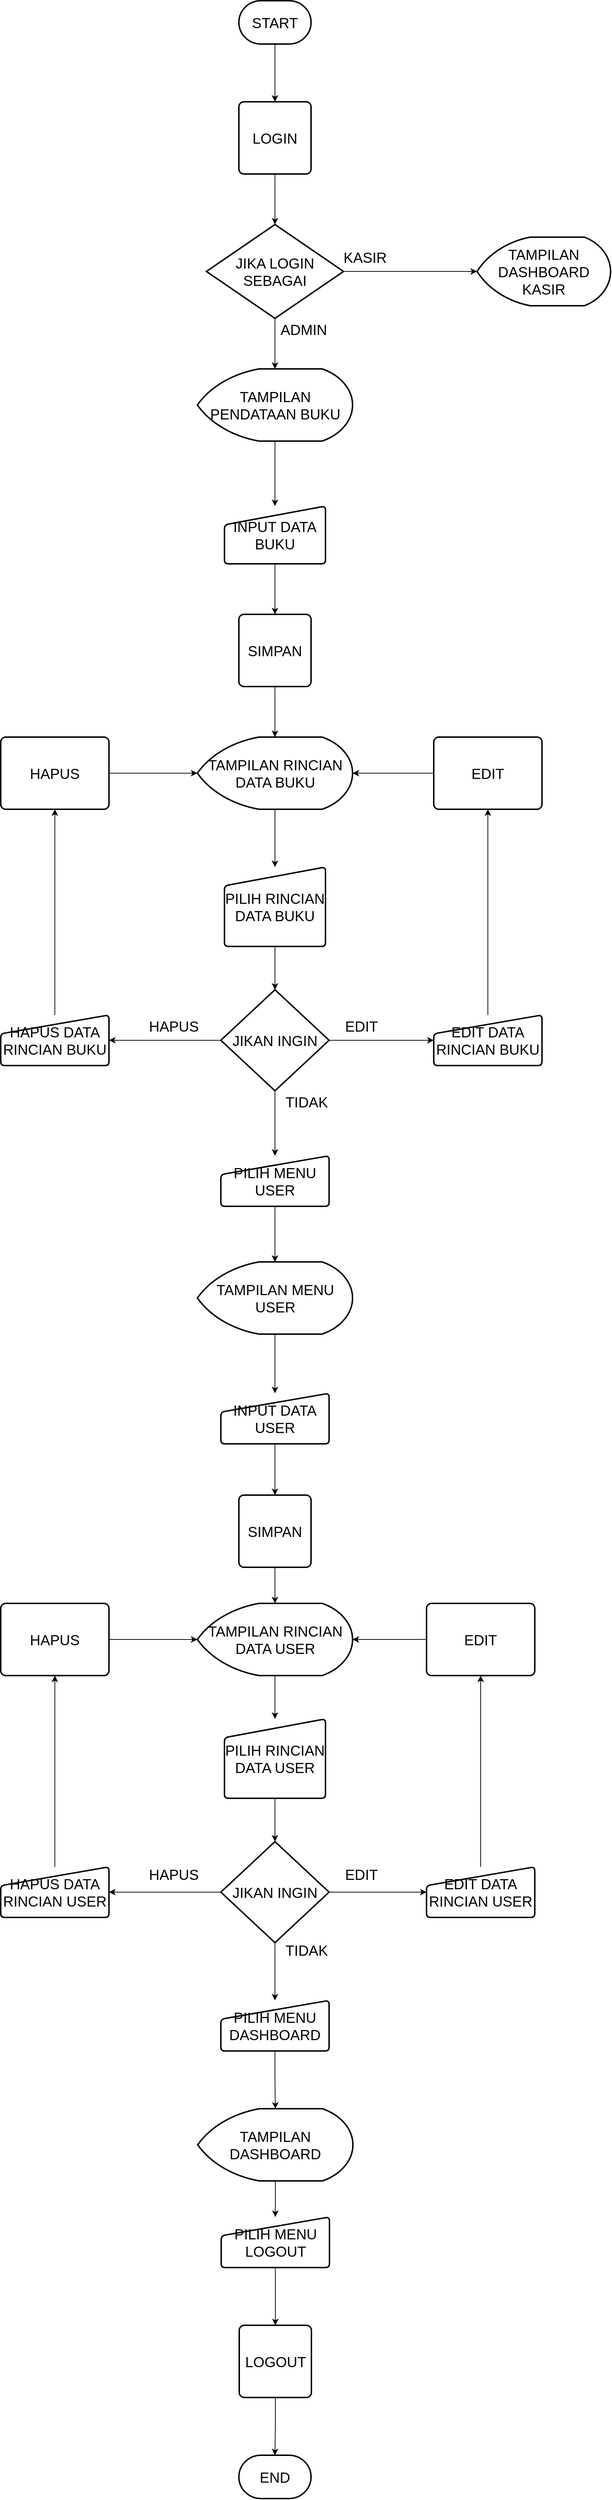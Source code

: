 <mxfile version="16.1.2" type="device" pages="2"><diagram id="Ye99O1yC3irKkRA4LDXU" name="FLOWCHART"><mxGraphModel dx="6827" dy="4187" grid="1" gridSize="10" guides="1" tooltips="1" connect="1" arrows="1" fold="1" page="1" pageScale="1" pageWidth="3300" pageHeight="4681" math="0" shadow="0"><root><mxCell id="0"/><mxCell id="1" parent="0"/><mxCell id="fUTHaQP0FCbPZZfI0ECw-3" style="edgeStyle=orthogonalEdgeStyle;rounded=0;orthogonalLoop=1;jettySize=auto;html=1;exitX=0.5;exitY=1;exitDx=0;exitDy=0;exitPerimeter=0;entryX=0.5;entryY=0;entryDx=0;entryDy=0;fontSize=20;" edge="1" parent="1" source="fUTHaQP0FCbPZZfI0ECw-1" target="fUTHaQP0FCbPZZfI0ECw-2"><mxGeometry relative="1" as="geometry"/></mxCell><mxCell id="fUTHaQP0FCbPZZfI0ECw-1" value="START" style="strokeWidth=2;html=1;shape=mxgraph.flowchart.terminator;whiteSpace=wrap;fontSize=20;" vertex="1" parent="1"><mxGeometry x="1558" y="430" width="100" height="60" as="geometry"/></mxCell><mxCell id="fUTHaQP0FCbPZZfI0ECw-5" style="edgeStyle=orthogonalEdgeStyle;rounded=0;orthogonalLoop=1;jettySize=auto;html=1;exitX=0.5;exitY=1;exitDx=0;exitDy=0;entryX=0.5;entryY=0;entryDx=0;entryDy=0;entryPerimeter=0;fontSize=20;" edge="1" parent="1" source="fUTHaQP0FCbPZZfI0ECw-2" target="fUTHaQP0FCbPZZfI0ECw-4"><mxGeometry relative="1" as="geometry"/></mxCell><mxCell id="fUTHaQP0FCbPZZfI0ECw-2" value="LOGIN" style="rounded=1;whiteSpace=wrap;html=1;absoluteArcSize=1;arcSize=14;strokeWidth=2;fontSize=20;" vertex="1" parent="1"><mxGeometry x="1558" y="570" width="100" height="100" as="geometry"/></mxCell><mxCell id="fUTHaQP0FCbPZZfI0ECw-7" style="edgeStyle=orthogonalEdgeStyle;rounded=0;orthogonalLoop=1;jettySize=auto;html=1;exitX=1;exitY=0.5;exitDx=0;exitDy=0;exitPerimeter=0;entryX=0;entryY=0.5;entryDx=0;entryDy=0;entryPerimeter=0;fontSize=20;" edge="1" parent="1" source="fUTHaQP0FCbPZZfI0ECw-4" target="fUTHaQP0FCbPZZfI0ECw-6"><mxGeometry relative="1" as="geometry"/></mxCell><mxCell id="fUTHaQP0FCbPZZfI0ECw-9" style="edgeStyle=orthogonalEdgeStyle;rounded=0;orthogonalLoop=1;jettySize=auto;html=1;exitX=0.5;exitY=1;exitDx=0;exitDy=0;exitPerimeter=0;entryX=0.5;entryY=0;entryDx=0;entryDy=0;entryPerimeter=0;fontSize=20;" edge="1" parent="1" source="fUTHaQP0FCbPZZfI0ECw-4" target="fUTHaQP0FCbPZZfI0ECw-8"><mxGeometry relative="1" as="geometry"/></mxCell><mxCell id="fUTHaQP0FCbPZZfI0ECw-4" value="JIKA LOGIN SEBAGAI" style="strokeWidth=2;html=1;shape=mxgraph.flowchart.decision;whiteSpace=wrap;fontSize=20;" vertex="1" parent="1"><mxGeometry x="1513" y="740" width="190" height="130" as="geometry"/></mxCell><mxCell id="fUTHaQP0FCbPZZfI0ECw-6" value="TAMPILAN DASHBOARD KASIR" style="strokeWidth=2;html=1;shape=mxgraph.flowchart.display;whiteSpace=wrap;fontSize=20;" vertex="1" parent="1"><mxGeometry x="1888" y="757.5" width="185" height="95" as="geometry"/></mxCell><mxCell id="fUTHaQP0FCbPZZfI0ECw-14" style="edgeStyle=orthogonalEdgeStyle;rounded=0;orthogonalLoop=1;jettySize=auto;html=1;exitX=0.5;exitY=1;exitDx=0;exitDy=0;exitPerimeter=0;entryX=0.5;entryY=0;entryDx=0;entryDy=0;fontSize=20;" edge="1" parent="1" source="fUTHaQP0FCbPZZfI0ECw-8" target="fUTHaQP0FCbPZZfI0ECw-13"><mxGeometry relative="1" as="geometry"/></mxCell><mxCell id="fUTHaQP0FCbPZZfI0ECw-8" value="TAMPILAN PENDATAAN BUKU" style="strokeWidth=2;html=1;shape=mxgraph.flowchart.display;whiteSpace=wrap;fontSize=20;" vertex="1" parent="1"><mxGeometry x="1500.5" y="940" width="215" height="100" as="geometry"/></mxCell><mxCell id="fUTHaQP0FCbPZZfI0ECw-10" value="KASIR" style="text;html=1;strokeColor=none;fillColor=none;align=center;verticalAlign=middle;whiteSpace=wrap;rounded=0;fontSize=20;" vertex="1" parent="1"><mxGeometry x="1703" y="770" width="60" height="30" as="geometry"/></mxCell><mxCell id="fUTHaQP0FCbPZZfI0ECw-11" value="ADMIN" style="text;html=1;strokeColor=none;fillColor=none;align=center;verticalAlign=middle;whiteSpace=wrap;rounded=0;fontSize=20;" vertex="1" parent="1"><mxGeometry x="1618" y="870" width="60" height="30" as="geometry"/></mxCell><mxCell id="fUTHaQP0FCbPZZfI0ECw-17" style="edgeStyle=orthogonalEdgeStyle;rounded=0;orthogonalLoop=1;jettySize=auto;html=1;exitX=0.5;exitY=1;exitDx=0;exitDy=0;entryX=0.5;entryY=0;entryDx=0;entryDy=0;entryPerimeter=0;fontSize=20;" edge="1" parent="1" source="fUTHaQP0FCbPZZfI0ECw-12" target="fUTHaQP0FCbPZZfI0ECw-16"><mxGeometry relative="1" as="geometry"/></mxCell><mxCell id="fUTHaQP0FCbPZZfI0ECw-12" value="SIMPAN" style="rounded=1;whiteSpace=wrap;html=1;absoluteArcSize=1;arcSize=14;strokeWidth=2;fontSize=20;" vertex="1" parent="1"><mxGeometry x="1558" y="1280" width="100" height="100" as="geometry"/></mxCell><mxCell id="fUTHaQP0FCbPZZfI0ECw-15" style="edgeStyle=orthogonalEdgeStyle;rounded=0;orthogonalLoop=1;jettySize=auto;html=1;exitX=0.5;exitY=1;exitDx=0;exitDy=0;entryX=0.5;entryY=0;entryDx=0;entryDy=0;fontSize=20;" edge="1" parent="1" source="fUTHaQP0FCbPZZfI0ECw-13" target="fUTHaQP0FCbPZZfI0ECw-12"><mxGeometry relative="1" as="geometry"/></mxCell><mxCell id="fUTHaQP0FCbPZZfI0ECw-13" value="INPUT DATA BUKU" style="html=1;strokeWidth=2;shape=manualInput;whiteSpace=wrap;rounded=1;size=26;arcSize=11;fontSize=20;" vertex="1" parent="1"><mxGeometry x="1538" y="1130" width="140" height="80" as="geometry"/></mxCell><mxCell id="fUTHaQP0FCbPZZfI0ECw-19" style="edgeStyle=orthogonalEdgeStyle;rounded=0;orthogonalLoop=1;jettySize=auto;html=1;exitX=0.5;exitY=1;exitDx=0;exitDy=0;exitPerimeter=0;entryX=0.5;entryY=0;entryDx=0;entryDy=0;fontSize=20;" edge="1" parent="1" source="fUTHaQP0FCbPZZfI0ECw-16" target="fUTHaQP0FCbPZZfI0ECw-18"><mxGeometry relative="1" as="geometry"/></mxCell><mxCell id="fUTHaQP0FCbPZZfI0ECw-16" value="TAMPILAN RINCIAN DATA BUKU" style="strokeWidth=2;html=1;shape=mxgraph.flowchart.display;whiteSpace=wrap;fontSize=20;" vertex="1" parent="1"><mxGeometry x="1500.5" y="1450" width="215" height="100" as="geometry"/></mxCell><mxCell id="fUTHaQP0FCbPZZfI0ECw-21" style="edgeStyle=orthogonalEdgeStyle;rounded=0;orthogonalLoop=1;jettySize=auto;html=1;exitX=0.5;exitY=1;exitDx=0;exitDy=0;entryX=0.5;entryY=0;entryDx=0;entryDy=0;entryPerimeter=0;fontSize=20;" edge="1" parent="1" source="fUTHaQP0FCbPZZfI0ECw-18" target="fUTHaQP0FCbPZZfI0ECw-20"><mxGeometry relative="1" as="geometry"/></mxCell><mxCell id="fUTHaQP0FCbPZZfI0ECw-18" value="PILIH RINCIAN DATA BUKU" style="html=1;strokeWidth=2;shape=manualInput;whiteSpace=wrap;rounded=1;size=26;arcSize=11;fontSize=20;" vertex="1" parent="1"><mxGeometry x="1538" y="1630" width="140" height="110" as="geometry"/></mxCell><mxCell id="fUTHaQP0FCbPZZfI0ECw-24" style="edgeStyle=orthogonalEdgeStyle;rounded=0;orthogonalLoop=1;jettySize=auto;html=1;exitX=1;exitY=0.5;exitDx=0;exitDy=0;exitPerimeter=0;entryX=0;entryY=0.5;entryDx=0;entryDy=0;fontSize=20;" edge="1" parent="1" source="fUTHaQP0FCbPZZfI0ECw-20" target="fUTHaQP0FCbPZZfI0ECw-22"><mxGeometry relative="1" as="geometry"/></mxCell><mxCell id="fUTHaQP0FCbPZZfI0ECw-28" style="edgeStyle=orthogonalEdgeStyle;rounded=0;orthogonalLoop=1;jettySize=auto;html=1;exitX=0;exitY=0.5;exitDx=0;exitDy=0;exitPerimeter=0;entryX=1;entryY=0.5;entryDx=0;entryDy=0;fontSize=20;" edge="1" parent="1" source="fUTHaQP0FCbPZZfI0ECw-20" target="fUTHaQP0FCbPZZfI0ECw-27"><mxGeometry relative="1" as="geometry"/></mxCell><mxCell id="fUTHaQP0FCbPZZfI0ECw-31" style="edgeStyle=orthogonalEdgeStyle;rounded=0;orthogonalLoop=1;jettySize=auto;html=1;exitX=0.5;exitY=1;exitDx=0;exitDy=0;exitPerimeter=0;entryX=0.5;entryY=0;entryDx=0;entryDy=0;fontSize=20;" edge="1" parent="1" source="fUTHaQP0FCbPZZfI0ECw-20" target="fUTHaQP0FCbPZZfI0ECw-29"><mxGeometry relative="1" as="geometry"/></mxCell><mxCell id="fUTHaQP0FCbPZZfI0ECw-20" value="JIKAN INGIN" style="strokeWidth=2;html=1;shape=mxgraph.flowchart.decision;whiteSpace=wrap;fontSize=20;" vertex="1" parent="1"><mxGeometry x="1533" y="1800" width="150" height="140" as="geometry"/></mxCell><mxCell id="fUTHaQP0FCbPZZfI0ECw-46" style="edgeStyle=orthogonalEdgeStyle;rounded=0;orthogonalLoop=1;jettySize=auto;html=1;exitX=0.5;exitY=0;exitDx=0;exitDy=0;entryX=0.5;entryY=1;entryDx=0;entryDy=0;fontSize=20;" edge="1" parent="1" source="fUTHaQP0FCbPZZfI0ECw-22" target="fUTHaQP0FCbPZZfI0ECw-45"><mxGeometry relative="1" as="geometry"/></mxCell><mxCell id="fUTHaQP0FCbPZZfI0ECw-22" value="EDIT DATA RINCIAN BUKU" style="html=1;strokeWidth=2;shape=manualInput;whiteSpace=wrap;rounded=1;size=26;arcSize=11;fontSize=20;" vertex="1" parent="1"><mxGeometry x="1828" y="1835" width="150" height="70" as="geometry"/></mxCell><mxCell id="fUTHaQP0FCbPZZfI0ECw-26" value="EDIT" style="text;html=1;strokeColor=none;fillColor=none;align=center;verticalAlign=middle;whiteSpace=wrap;rounded=0;fontSize=20;" vertex="1" parent="1"><mxGeometry x="1698" y="1835" width="60" height="30" as="geometry"/></mxCell><mxCell id="fUTHaQP0FCbPZZfI0ECw-49" style="edgeStyle=orthogonalEdgeStyle;rounded=0;orthogonalLoop=1;jettySize=auto;html=1;exitX=0.5;exitY=0;exitDx=0;exitDy=0;entryX=0.5;entryY=1;entryDx=0;entryDy=0;fontSize=20;" edge="1" parent="1" source="fUTHaQP0FCbPZZfI0ECw-27" target="fUTHaQP0FCbPZZfI0ECw-42"><mxGeometry relative="1" as="geometry"/></mxCell><mxCell id="fUTHaQP0FCbPZZfI0ECw-27" value="HAPUS DATA RINCIAN BUKU" style="html=1;strokeWidth=2;shape=manualInput;whiteSpace=wrap;rounded=1;size=26;arcSize=11;fontSize=20;" vertex="1" parent="1"><mxGeometry x="1228" y="1835" width="150" height="70" as="geometry"/></mxCell><mxCell id="fUTHaQP0FCbPZZfI0ECw-35" style="edgeStyle=orthogonalEdgeStyle;rounded=0;orthogonalLoop=1;jettySize=auto;html=1;exitX=0.5;exitY=1;exitDx=0;exitDy=0;entryX=0.5;entryY=0;entryDx=0;entryDy=0;entryPerimeter=0;fontSize=20;" edge="1" parent="1" source="fUTHaQP0FCbPZZfI0ECw-29" target="fUTHaQP0FCbPZZfI0ECw-34"><mxGeometry relative="1" as="geometry"/></mxCell><mxCell id="fUTHaQP0FCbPZZfI0ECw-29" value="PILIH MENU USER" style="html=1;strokeWidth=2;shape=manualInput;whiteSpace=wrap;rounded=1;size=26;arcSize=11;fontSize=20;" vertex="1" parent="1"><mxGeometry x="1533" y="2030" width="150" height="70" as="geometry"/></mxCell><mxCell id="fUTHaQP0FCbPZZfI0ECw-30" value="HAPUS" style="text;html=1;strokeColor=none;fillColor=none;align=center;verticalAlign=middle;whiteSpace=wrap;rounded=0;fontSize=20;" vertex="1" parent="1"><mxGeometry x="1438" y="1835" width="60" height="30" as="geometry"/></mxCell><mxCell id="fUTHaQP0FCbPZZfI0ECw-32" value="TIDAK" style="text;html=1;strokeColor=none;fillColor=none;align=center;verticalAlign=middle;whiteSpace=wrap;rounded=0;fontSize=20;" vertex="1" parent="1"><mxGeometry x="1622" y="1940" width="60" height="30" as="geometry"/></mxCell><mxCell id="fUTHaQP0FCbPZZfI0ECw-55" style="edgeStyle=orthogonalEdgeStyle;rounded=0;orthogonalLoop=1;jettySize=auto;html=1;exitX=0.5;exitY=1;exitDx=0;exitDy=0;entryX=0.5;entryY=0;entryDx=0;entryDy=0;entryPerimeter=0;fontSize=20;" edge="1" parent="1" source="fUTHaQP0FCbPZZfI0ECw-33" target="fUTHaQP0FCbPZZfI0ECw-54"><mxGeometry relative="1" as="geometry"/></mxCell><mxCell id="fUTHaQP0FCbPZZfI0ECw-33" value="SIMPAN" style="rounded=1;whiteSpace=wrap;html=1;absoluteArcSize=1;arcSize=14;strokeWidth=2;fontSize=20;" vertex="1" parent="1"><mxGeometry x="1558" y="2500" width="100" height="100" as="geometry"/></mxCell><mxCell id="fUTHaQP0FCbPZZfI0ECw-37" style="edgeStyle=orthogonalEdgeStyle;rounded=0;orthogonalLoop=1;jettySize=auto;html=1;exitX=0.5;exitY=1;exitDx=0;exitDy=0;exitPerimeter=0;entryX=0.5;entryY=0;entryDx=0;entryDy=0;fontSize=20;" edge="1" parent="1" source="fUTHaQP0FCbPZZfI0ECw-34" target="fUTHaQP0FCbPZZfI0ECw-36"><mxGeometry relative="1" as="geometry"/></mxCell><mxCell id="fUTHaQP0FCbPZZfI0ECw-34" value="TAMPILAN MENU USER" style="strokeWidth=2;html=1;shape=mxgraph.flowchart.display;whiteSpace=wrap;fontSize=20;" vertex="1" parent="1"><mxGeometry x="1500.5" y="2177" width="215" height="100" as="geometry"/></mxCell><mxCell id="fUTHaQP0FCbPZZfI0ECw-38" style="edgeStyle=orthogonalEdgeStyle;rounded=0;orthogonalLoop=1;jettySize=auto;html=1;exitX=0.5;exitY=1;exitDx=0;exitDy=0;entryX=0.5;entryY=0;entryDx=0;entryDy=0;fontSize=20;" edge="1" parent="1" source="fUTHaQP0FCbPZZfI0ECw-36" target="fUTHaQP0FCbPZZfI0ECw-33"><mxGeometry relative="1" as="geometry"/></mxCell><mxCell id="fUTHaQP0FCbPZZfI0ECw-36" value="INPUT DATA USER" style="html=1;strokeWidth=2;shape=manualInput;whiteSpace=wrap;rounded=1;size=26;arcSize=11;fontSize=20;" vertex="1" parent="1"><mxGeometry x="1533" y="2359" width="150" height="70" as="geometry"/></mxCell><mxCell id="fUTHaQP0FCbPZZfI0ECw-52" style="edgeStyle=orthogonalEdgeStyle;rounded=0;orthogonalLoop=1;jettySize=auto;html=1;exitX=0.5;exitY=1;exitDx=0;exitDy=0;entryX=0.5;entryY=0;entryDx=0;entryDy=0;entryPerimeter=0;fontSize=20;" edge="1" parent="1" source="fUTHaQP0FCbPZZfI0ECw-39" target="fUTHaQP0FCbPZZfI0ECw-41"><mxGeometry relative="1" as="geometry"/></mxCell><mxCell id="fUTHaQP0FCbPZZfI0ECw-39" value="PILIH RINCIAN DATA USER" style="html=1;strokeWidth=2;shape=manualInput;whiteSpace=wrap;rounded=1;size=26;arcSize=11;fontSize=20;" vertex="1" parent="1"><mxGeometry x="1538" y="2810" width="140" height="110" as="geometry"/></mxCell><mxCell id="fUTHaQP0FCbPZZfI0ECw-57" style="edgeStyle=orthogonalEdgeStyle;rounded=0;orthogonalLoop=1;jettySize=auto;html=1;exitX=1;exitY=0.5;exitDx=0;exitDy=0;exitPerimeter=0;entryX=0;entryY=0.5;entryDx=0;entryDy=0;fontSize=20;" edge="1" parent="1" source="fUTHaQP0FCbPZZfI0ECw-41" target="fUTHaQP0FCbPZZfI0ECw-51"><mxGeometry relative="1" as="geometry"/></mxCell><mxCell id="fUTHaQP0FCbPZZfI0ECw-59" style="edgeStyle=orthogonalEdgeStyle;rounded=0;orthogonalLoop=1;jettySize=auto;html=1;exitX=0;exitY=0.5;exitDx=0;exitDy=0;exitPerimeter=0;entryX=1;entryY=0.5;entryDx=0;entryDy=0;fontSize=20;" edge="1" parent="1" source="fUTHaQP0FCbPZZfI0ECw-41" target="fUTHaQP0FCbPZZfI0ECw-58"><mxGeometry relative="1" as="geometry"/></mxCell><mxCell id="fUTHaQP0FCbPZZfI0ECw-70" style="edgeStyle=orthogonalEdgeStyle;rounded=0;orthogonalLoop=1;jettySize=auto;html=1;exitX=0.5;exitY=1;exitDx=0;exitDy=0;exitPerimeter=0;entryX=0.5;entryY=0;entryDx=0;entryDy=0;fontSize=20;" edge="1" parent="1" source="fUTHaQP0FCbPZZfI0ECw-41" target="fUTHaQP0FCbPZZfI0ECw-69"><mxGeometry relative="1" as="geometry"/></mxCell><mxCell id="fUTHaQP0FCbPZZfI0ECw-41" value="JIKAN INGIN" style="strokeWidth=2;html=1;shape=mxgraph.flowchart.decision;whiteSpace=wrap;fontSize=20;" vertex="1" parent="1"><mxGeometry x="1533" y="2980" width="150" height="140" as="geometry"/></mxCell><mxCell id="fUTHaQP0FCbPZZfI0ECw-50" style="edgeStyle=orthogonalEdgeStyle;rounded=0;orthogonalLoop=1;jettySize=auto;html=1;exitX=1;exitY=0.5;exitDx=0;exitDy=0;entryX=0;entryY=0.5;entryDx=0;entryDy=0;entryPerimeter=0;fontSize=20;" edge="1" parent="1" source="fUTHaQP0FCbPZZfI0ECw-42" target="fUTHaQP0FCbPZZfI0ECw-16"><mxGeometry relative="1" as="geometry"/></mxCell><mxCell id="fUTHaQP0FCbPZZfI0ECw-42" value="HAPUS" style="rounded=1;whiteSpace=wrap;html=1;absoluteArcSize=1;arcSize=14;strokeWidth=2;fontSize=20;" vertex="1" parent="1"><mxGeometry x="1228" y="1450" width="150" height="100" as="geometry"/></mxCell><mxCell id="fUTHaQP0FCbPZZfI0ECw-48" style="edgeStyle=orthogonalEdgeStyle;rounded=0;orthogonalLoop=1;jettySize=auto;html=1;exitX=0;exitY=0.5;exitDx=0;exitDy=0;entryX=1;entryY=0.5;entryDx=0;entryDy=0;entryPerimeter=0;fontSize=20;" edge="1" parent="1" source="fUTHaQP0FCbPZZfI0ECw-45" target="fUTHaQP0FCbPZZfI0ECw-16"><mxGeometry relative="1" as="geometry"/></mxCell><mxCell id="fUTHaQP0FCbPZZfI0ECw-45" value="EDIT" style="rounded=1;whiteSpace=wrap;html=1;absoluteArcSize=1;arcSize=14;strokeWidth=2;fontSize=20;" vertex="1" parent="1"><mxGeometry x="1828" y="1450" width="150" height="100" as="geometry"/></mxCell><mxCell id="fUTHaQP0FCbPZZfI0ECw-62" style="edgeStyle=orthogonalEdgeStyle;rounded=0;orthogonalLoop=1;jettySize=auto;html=1;exitX=0.5;exitY=0;exitDx=0;exitDy=0;entryX=0.5;entryY=1;entryDx=0;entryDy=0;fontSize=20;" edge="1" parent="1" source="fUTHaQP0FCbPZZfI0ECw-51" target="fUTHaQP0FCbPZZfI0ECw-60"><mxGeometry relative="1" as="geometry"/></mxCell><mxCell id="fUTHaQP0FCbPZZfI0ECw-51" value="EDIT DATA RINCIAN USER" style="html=1;strokeWidth=2;shape=manualInput;whiteSpace=wrap;rounded=1;size=26;arcSize=11;fontSize=20;" vertex="1" parent="1"><mxGeometry x="1818" y="3015" width="150" height="70" as="geometry"/></mxCell><mxCell id="fUTHaQP0FCbPZZfI0ECw-56" style="edgeStyle=orthogonalEdgeStyle;rounded=0;orthogonalLoop=1;jettySize=auto;html=1;exitX=0.5;exitY=1;exitDx=0;exitDy=0;exitPerimeter=0;entryX=0.5;entryY=0;entryDx=0;entryDy=0;fontSize=20;" edge="1" parent="1" source="fUTHaQP0FCbPZZfI0ECw-54" target="fUTHaQP0FCbPZZfI0ECw-39"><mxGeometry relative="1" as="geometry"/></mxCell><mxCell id="fUTHaQP0FCbPZZfI0ECw-54" value="TAMPILAN RINCIAN DATA USER" style="strokeWidth=2;html=1;shape=mxgraph.flowchart.display;whiteSpace=wrap;fontSize=20;" vertex="1" parent="1"><mxGeometry x="1500.5" y="2650" width="215" height="100" as="geometry"/></mxCell><mxCell id="fUTHaQP0FCbPZZfI0ECw-65" style="edgeStyle=orthogonalEdgeStyle;rounded=0;orthogonalLoop=1;jettySize=auto;html=1;exitX=0.5;exitY=0;exitDx=0;exitDy=0;entryX=0.5;entryY=1;entryDx=0;entryDy=0;fontSize=20;" edge="1" parent="1" source="fUTHaQP0FCbPZZfI0ECw-58" target="fUTHaQP0FCbPZZfI0ECw-63"><mxGeometry relative="1" as="geometry"/></mxCell><mxCell id="fUTHaQP0FCbPZZfI0ECw-58" value="HAPUS DATA RINCIAN USER" style="html=1;strokeWidth=2;shape=manualInput;whiteSpace=wrap;rounded=1;size=26;arcSize=11;fontSize=20;" vertex="1" parent="1"><mxGeometry x="1228" y="3015" width="150" height="70" as="geometry"/></mxCell><mxCell id="fUTHaQP0FCbPZZfI0ECw-61" style="edgeStyle=orthogonalEdgeStyle;rounded=0;orthogonalLoop=1;jettySize=auto;html=1;exitX=0;exitY=0.5;exitDx=0;exitDy=0;entryX=1;entryY=0.5;entryDx=0;entryDy=0;entryPerimeter=0;fontSize=20;" edge="1" parent="1" source="fUTHaQP0FCbPZZfI0ECw-60" target="fUTHaQP0FCbPZZfI0ECw-54"><mxGeometry relative="1" as="geometry"/></mxCell><mxCell id="fUTHaQP0FCbPZZfI0ECw-60" value="EDIT" style="rounded=1;whiteSpace=wrap;html=1;absoluteArcSize=1;arcSize=14;strokeWidth=2;fontSize=20;" vertex="1" parent="1"><mxGeometry x="1818" y="2650" width="150" height="100" as="geometry"/></mxCell><mxCell id="fUTHaQP0FCbPZZfI0ECw-64" style="edgeStyle=orthogonalEdgeStyle;rounded=0;orthogonalLoop=1;jettySize=auto;html=1;exitX=1;exitY=0.5;exitDx=0;exitDy=0;entryX=0;entryY=0.5;entryDx=0;entryDy=0;entryPerimeter=0;fontSize=20;" edge="1" parent="1" source="fUTHaQP0FCbPZZfI0ECw-63" target="fUTHaQP0FCbPZZfI0ECw-54"><mxGeometry relative="1" as="geometry"/></mxCell><mxCell id="fUTHaQP0FCbPZZfI0ECw-63" value="HAPUS" style="rounded=1;whiteSpace=wrap;html=1;absoluteArcSize=1;arcSize=14;strokeWidth=2;fontSize=20;" vertex="1" parent="1"><mxGeometry x="1228" y="2650" width="150" height="100" as="geometry"/></mxCell><mxCell id="fUTHaQP0FCbPZZfI0ECw-66" value="EDIT" style="text;html=1;strokeColor=none;fillColor=none;align=center;verticalAlign=middle;whiteSpace=wrap;rounded=0;fontSize=20;" vertex="1" parent="1"><mxGeometry x="1698" y="3010" width="60" height="30" as="geometry"/></mxCell><mxCell id="fUTHaQP0FCbPZZfI0ECw-67" value="HAPUS" style="text;html=1;strokeColor=none;fillColor=none;align=center;verticalAlign=middle;whiteSpace=wrap;rounded=0;fontSize=20;" vertex="1" parent="1"><mxGeometry x="1438" y="3010" width="60" height="30" as="geometry"/></mxCell><mxCell id="fUTHaQP0FCbPZZfI0ECw-68" value="TIDAK" style="text;html=1;strokeColor=none;fillColor=none;align=center;verticalAlign=middle;whiteSpace=wrap;rounded=0;fontSize=20;" vertex="1" parent="1"><mxGeometry x="1622" y="3115" width="60" height="30" as="geometry"/></mxCell><mxCell id="fUTHaQP0FCbPZZfI0ECw-72" style="edgeStyle=orthogonalEdgeStyle;rounded=0;orthogonalLoop=1;jettySize=auto;html=1;exitX=0.5;exitY=1;exitDx=0;exitDy=0;entryX=0.5;entryY=0;entryDx=0;entryDy=0;entryPerimeter=0;fontSize=20;" edge="1" parent="1" source="fUTHaQP0FCbPZZfI0ECw-69" target="fUTHaQP0FCbPZZfI0ECw-71"><mxGeometry relative="1" as="geometry"/></mxCell><mxCell id="fUTHaQP0FCbPZZfI0ECw-69" value="PILIH MENU DASHBOARD" style="html=1;strokeWidth=2;shape=manualInput;whiteSpace=wrap;rounded=1;size=26;arcSize=11;fontSize=20;" vertex="1" parent="1"><mxGeometry x="1533" y="3200" width="150" height="70" as="geometry"/></mxCell><mxCell id="fUTHaQP0FCbPZZfI0ECw-74" style="edgeStyle=orthogonalEdgeStyle;rounded=0;orthogonalLoop=1;jettySize=auto;html=1;exitX=0.5;exitY=1;exitDx=0;exitDy=0;exitPerimeter=0;entryX=0.5;entryY=0;entryDx=0;entryDy=0;fontSize=20;" edge="1" parent="1" source="fUTHaQP0FCbPZZfI0ECw-71" target="fUTHaQP0FCbPZZfI0ECw-73"><mxGeometry relative="1" as="geometry"/></mxCell><mxCell id="fUTHaQP0FCbPZZfI0ECw-71" value="TAMPILAN DASHBOARD" style="strokeWidth=2;html=1;shape=mxgraph.flowchart.display;whiteSpace=wrap;fontSize=20;" vertex="1" parent="1"><mxGeometry x="1501" y="3350" width="215" height="100" as="geometry"/></mxCell><mxCell id="fUTHaQP0FCbPZZfI0ECw-76" style="edgeStyle=orthogonalEdgeStyle;rounded=0;orthogonalLoop=1;jettySize=auto;html=1;exitX=0.5;exitY=1;exitDx=0;exitDy=0;entryX=0.5;entryY=0;entryDx=0;entryDy=0;fontSize=20;" edge="1" parent="1" source="fUTHaQP0FCbPZZfI0ECw-73" target="fUTHaQP0FCbPZZfI0ECw-75"><mxGeometry relative="1" as="geometry"/></mxCell><mxCell id="fUTHaQP0FCbPZZfI0ECw-73" value="PILIH MENU LOGOUT" style="html=1;strokeWidth=2;shape=manualInput;whiteSpace=wrap;rounded=1;size=26;arcSize=11;fontSize=20;" vertex="1" parent="1"><mxGeometry x="1533.5" y="3500" width="150" height="70" as="geometry"/></mxCell><mxCell id="fUTHaQP0FCbPZZfI0ECw-78" style="edgeStyle=orthogonalEdgeStyle;rounded=0;orthogonalLoop=1;jettySize=auto;html=1;exitX=0.5;exitY=1;exitDx=0;exitDy=0;entryX=0.5;entryY=0;entryDx=0;entryDy=0;entryPerimeter=0;fontSize=20;" edge="1" parent="1" source="fUTHaQP0FCbPZZfI0ECw-75" target="fUTHaQP0FCbPZZfI0ECw-77"><mxGeometry relative="1" as="geometry"/></mxCell><mxCell id="fUTHaQP0FCbPZZfI0ECw-75" value="LOGOUT" style="rounded=1;whiteSpace=wrap;html=1;absoluteArcSize=1;arcSize=14;strokeWidth=2;fontSize=20;" vertex="1" parent="1"><mxGeometry x="1558.5" y="3650" width="100" height="100" as="geometry"/></mxCell><mxCell id="fUTHaQP0FCbPZZfI0ECw-77" value="END" style="strokeWidth=2;html=1;shape=mxgraph.flowchart.terminator;whiteSpace=wrap;fontSize=20;" vertex="1" parent="1"><mxGeometry x="1558" y="3830" width="100" height="60" as="geometry"/></mxCell></root></mxGraphModel></diagram><diagram id="x6OKiS2tvEFINmlZFfQY" name="USE CASE"><mxGraphModel dx="1862" dy="1142" grid="1" gridSize="10" guides="1" tooltips="1" connect="1" arrows="1" fold="1" page="1" pageScale="1" pageWidth="1169" pageHeight="1654" math="0" shadow="0"><root><mxCell id="rIRJG6ivI4_BcnGG5hGC-0"/><mxCell id="rIRJG6ivI4_BcnGG5hGC-1" parent="rIRJG6ivI4_BcnGG5hGC-0"/><mxCell id="rIRJG6ivI4_BcnGG5hGC-2" value="ADMIN" style="shape=umlActor;verticalLabelPosition=bottom;verticalAlign=top;html=1;fontSize=20;" vertex="1" parent="rIRJG6ivI4_BcnGG5hGC-1"><mxGeometry x="80" y="470" width="30" height="60" as="geometry"/></mxCell><mxCell id="rIRJG6ivI4_BcnGG5hGC-3" value="LOGIN" style="ellipse;whiteSpace=wrap;html=1;fontSize=20;" vertex="1" parent="rIRJG6ivI4_BcnGG5hGC-1"><mxGeometry x="420" y="210" width="140" height="70" as="geometry"/></mxCell><mxCell id="rIRJG6ivI4_BcnGG5hGC-4" value="include" style="endArrow=open;endSize=12;dashed=1;html=1;rounded=0;fontSize=20;entryX=0;entryY=0.5;entryDx=0;entryDy=0;exitX=1;exitY=0.333;exitDx=0;exitDy=0;exitPerimeter=0;" edge="1" parent="rIRJG6ivI4_BcnGG5hGC-1" source="rIRJG6ivI4_BcnGG5hGC-2" target="rIRJG6ivI4_BcnGG5hGC-3"><mxGeometry width="160" relative="1" as="geometry"><mxPoint x="290" y="460" as="sourcePoint"/><mxPoint x="450" y="460" as="targetPoint"/></mxGeometry></mxCell><mxCell id="rIRJG6ivI4_BcnGG5hGC-5" value="PENDATAAN BUKU" style="ellipse;whiteSpace=wrap;html=1;fontSize=20;" vertex="1" parent="rIRJG6ivI4_BcnGG5hGC-1"><mxGeometry x="420" y="450" width="140" height="70" as="geometry"/></mxCell><mxCell id="-4HmkF2nA-o9p6LB15RI-2" value="include" style="endArrow=open;endSize=12;dashed=1;html=1;rounded=0;fontSize=20;entryX=0;entryY=0.5;entryDx=0;entryDy=0;exitX=1;exitY=0.333;exitDx=0;exitDy=0;exitPerimeter=0;" edge="1" parent="rIRJG6ivI4_BcnGG5hGC-1" source="rIRJG6ivI4_BcnGG5hGC-2" target="rIRJG6ivI4_BcnGG5hGC-5"><mxGeometry width="160" relative="1" as="geometry"><mxPoint x="250" y="620" as="sourcePoint"/><mxPoint x="430.0" y="255" as="targetPoint"/></mxGeometry></mxCell><mxCell id="-4HmkF2nA-o9p6LB15RI-3" value="PENDATAAN USER" style="ellipse;whiteSpace=wrap;html=1;fontSize=20;" vertex="1" parent="rIRJG6ivI4_BcnGG5hGC-1"><mxGeometry x="420" y="940" width="140" height="70" as="geometry"/></mxCell><mxCell id="-4HmkF2nA-o9p6LB15RI-4" value="include" style="endArrow=open;endSize=12;dashed=1;html=1;rounded=0;fontSize=20;entryX=0;entryY=0.5;entryDx=0;entryDy=0;exitX=1;exitY=0.333;exitDx=0;exitDy=0;exitPerimeter=0;" edge="1" parent="rIRJG6ivI4_BcnGG5hGC-1" source="rIRJG6ivI4_BcnGG5hGC-2" target="-4HmkF2nA-o9p6LB15RI-3"><mxGeometry width="160" relative="1" as="geometry"><mxPoint x="220" y="720" as="sourcePoint"/><mxPoint x="430.0" y="385" as="targetPoint"/></mxGeometry></mxCell><mxCell id="-4HmkF2nA-o9p6LB15RI-9" value="PASSWORD" style="ellipse;whiteSpace=wrap;html=1;fontSize=20;" vertex="1" parent="rIRJG6ivI4_BcnGG5hGC-1"><mxGeometry x="710" y="210" width="140" height="70" as="geometry"/></mxCell><mxCell id="-4HmkF2nA-o9p6LB15RI-10" value="extend" style="endArrow=open;endSize=12;dashed=1;html=1;rounded=0;fontSize=20;entryX=1;entryY=0.5;entryDx=0;entryDy=0;exitX=0;exitY=0.5;exitDx=0;exitDy=0;" edge="1" parent="rIRJG6ivI4_BcnGG5hGC-1" source="-4HmkF2nA-o9p6LB15RI-9" target="rIRJG6ivI4_BcnGG5hGC-3"><mxGeometry width="160" relative="1" as="geometry"><mxPoint x="740" y="445" as="sourcePoint"/><mxPoint x="570.0" y="385" as="targetPoint"/></mxGeometry></mxCell><mxCell id="-4HmkF2nA-o9p6LB15RI-11" value="NAMA BUKU" style="ellipse;whiteSpace=wrap;html=1;fontSize=20;" vertex="1" parent="rIRJG6ivI4_BcnGG5hGC-1"><mxGeometry x="710" y="310" width="140" height="70" as="geometry"/></mxCell><mxCell id="-4HmkF2nA-o9p6LB15RI-12" value="AUTHOR" style="ellipse;whiteSpace=wrap;html=1;fontSize=20;" vertex="1" parent="rIRJG6ivI4_BcnGG5hGC-1"><mxGeometry x="710" y="410" width="140" height="70" as="geometry"/></mxCell><mxCell id="-4HmkF2nA-o9p6LB15RI-13" value="KATEGORI" style="ellipse;whiteSpace=wrap;html=1;fontSize=20;" vertex="1" parent="rIRJG6ivI4_BcnGG5hGC-1"><mxGeometry x="710" y="510" width="140" height="70" as="geometry"/></mxCell><mxCell id="-4HmkF2nA-o9p6LB15RI-14" value="JUMLAH" style="ellipse;whiteSpace=wrap;html=1;fontSize=20;" vertex="1" parent="rIRJG6ivI4_BcnGG5hGC-1"><mxGeometry x="710" y="610" width="140" height="70" as="geometry"/></mxCell><mxCell id="-4HmkF2nA-o9p6LB15RI-15" value="HARGA" style="ellipse;whiteSpace=wrap;html=1;fontSize=20;" vertex="1" parent="rIRJG6ivI4_BcnGG5hGC-1"><mxGeometry x="710" y="710" width="140" height="70" as="geometry"/></mxCell><mxCell id="-4HmkF2nA-o9p6LB15RI-16" value="extend" style="endArrow=open;endSize=12;dashed=1;html=1;rounded=0;fontSize=20;entryX=1;entryY=0.5;entryDx=0;entryDy=0;exitX=0;exitY=0.5;exitDx=0;exitDy=0;" edge="1" parent="rIRJG6ivI4_BcnGG5hGC-1" source="-4HmkF2nA-o9p6LB15RI-11" target="rIRJG6ivI4_BcnGG5hGC-5"><mxGeometry width="160" relative="1" as="geometry"><mxPoint x="720.0" y="255" as="sourcePoint"/><mxPoint x="570.0" y="255" as="targetPoint"/></mxGeometry></mxCell><mxCell id="-4HmkF2nA-o9p6LB15RI-17" value="extend" style="endArrow=open;endSize=12;dashed=1;html=1;rounded=0;fontSize=20;entryX=1;entryY=0.5;entryDx=0;entryDy=0;exitX=0;exitY=0.5;exitDx=0;exitDy=0;" edge="1" parent="rIRJG6ivI4_BcnGG5hGC-1" source="-4HmkF2nA-o9p6LB15RI-12" target="rIRJG6ivI4_BcnGG5hGC-5"><mxGeometry width="160" relative="1" as="geometry"><mxPoint x="730.0" y="265" as="sourcePoint"/><mxPoint x="580.0" y="265" as="targetPoint"/></mxGeometry></mxCell><mxCell id="-4HmkF2nA-o9p6LB15RI-18" value="extend" style="endArrow=open;endSize=12;dashed=1;html=1;rounded=0;fontSize=20;exitX=0;exitY=0.5;exitDx=0;exitDy=0;entryX=1;entryY=0.5;entryDx=0;entryDy=0;" edge="1" parent="rIRJG6ivI4_BcnGG5hGC-1" source="-4HmkF2nA-o9p6LB15RI-13" target="rIRJG6ivI4_BcnGG5hGC-5"><mxGeometry width="160" relative="1" as="geometry"><mxPoint x="720.0" y="455" as="sourcePoint"/><mxPoint x="560" y="590" as="targetPoint"/></mxGeometry></mxCell><mxCell id="-4HmkF2nA-o9p6LB15RI-19" value="extend" style="endArrow=open;endSize=12;dashed=1;html=1;rounded=0;fontSize=20;exitX=0;exitY=0.5;exitDx=0;exitDy=0;entryX=1;entryY=0.5;entryDx=0;entryDy=0;" edge="1" parent="rIRJG6ivI4_BcnGG5hGC-1" source="-4HmkF2nA-o9p6LB15RI-14" target="rIRJG6ivI4_BcnGG5hGC-5"><mxGeometry width="160" relative="1" as="geometry"><mxPoint x="720.0" y="555" as="sourcePoint"/><mxPoint x="560" y="630" as="targetPoint"/></mxGeometry></mxCell><mxCell id="-4HmkF2nA-o9p6LB15RI-20" value="extend" style="endArrow=open;endSize=12;dashed=1;html=1;rounded=0;fontSize=20;exitX=0;exitY=0.5;exitDx=0;exitDy=0;entryX=1;entryY=0.5;entryDx=0;entryDy=0;" edge="1" parent="rIRJG6ivI4_BcnGG5hGC-1" source="-4HmkF2nA-o9p6LB15RI-15" target="rIRJG6ivI4_BcnGG5hGC-5"><mxGeometry width="160" relative="1" as="geometry"><mxPoint x="720.0" y="655" as="sourcePoint"/><mxPoint x="570" y="620" as="targetPoint"/></mxGeometry></mxCell><mxCell id="-4HmkF2nA-o9p6LB15RI-21" value="NAMA" style="ellipse;whiteSpace=wrap;html=1;fontSize=20;" vertex="1" parent="rIRJG6ivI4_BcnGG5hGC-1"><mxGeometry x="710" y="810" width="140" height="70" as="geometry"/></mxCell><mxCell id="-4HmkF2nA-o9p6LB15RI-22" value="NOMOR HP" style="ellipse;whiteSpace=wrap;html=1;fontSize=20;" vertex="1" parent="rIRJG6ivI4_BcnGG5hGC-1"><mxGeometry x="710" y="910" width="140" height="70" as="geometry"/></mxCell><mxCell id="-4HmkF2nA-o9p6LB15RI-23" value="ALAMAT" style="ellipse;whiteSpace=wrap;html=1;fontSize=20;" vertex="1" parent="rIRJG6ivI4_BcnGG5hGC-1"><mxGeometry x="710" y="1010" width="140" height="70" as="geometry"/></mxCell><mxCell id="-4HmkF2nA-o9p6LB15RI-24" value="PASSWORD" style="ellipse;whiteSpace=wrap;html=1;fontSize=20;" vertex="1" parent="rIRJG6ivI4_BcnGG5hGC-1"><mxGeometry x="710" y="1110" width="140" height="70" as="geometry"/></mxCell><mxCell id="-4HmkF2nA-o9p6LB15RI-26" value="extend" style="endArrow=open;endSize=12;dashed=1;html=1;rounded=0;fontSize=20;exitX=0;exitY=0.5;exitDx=0;exitDy=0;entryX=1;entryY=0.5;entryDx=0;entryDy=0;" edge="1" parent="rIRJG6ivI4_BcnGG5hGC-1" source="-4HmkF2nA-o9p6LB15RI-21" target="-4HmkF2nA-o9p6LB15RI-3"><mxGeometry width="160" relative="1" as="geometry"><mxPoint x="720.0" y="755" as="sourcePoint"/><mxPoint x="570.0" y="495" as="targetPoint"/></mxGeometry></mxCell><mxCell id="-4HmkF2nA-o9p6LB15RI-27" value="extend" style="endArrow=open;endSize=12;dashed=1;html=1;rounded=0;fontSize=20;exitX=0;exitY=0.5;exitDx=0;exitDy=0;entryX=1;entryY=0.5;entryDx=0;entryDy=0;" edge="1" parent="rIRJG6ivI4_BcnGG5hGC-1" source="-4HmkF2nA-o9p6LB15RI-22" target="-4HmkF2nA-o9p6LB15RI-3"><mxGeometry width="160" relative="1" as="geometry"><mxPoint x="720.0" y="855" as="sourcePoint"/><mxPoint x="570.0" y="985" as="targetPoint"/></mxGeometry></mxCell><mxCell id="-4HmkF2nA-o9p6LB15RI-28" value="extend" style="endArrow=open;endSize=12;dashed=1;html=1;rounded=0;fontSize=20;exitX=0;exitY=0.5;exitDx=0;exitDy=0;entryX=1;entryY=0.5;entryDx=0;entryDy=0;" edge="1" parent="rIRJG6ivI4_BcnGG5hGC-1" source="-4HmkF2nA-o9p6LB15RI-23" target="-4HmkF2nA-o9p6LB15RI-3"><mxGeometry width="160" relative="1" as="geometry"><mxPoint x="720.0" y="955" as="sourcePoint"/><mxPoint x="560" y="1080" as="targetPoint"/></mxGeometry></mxCell><mxCell id="-4HmkF2nA-o9p6LB15RI-29" value="extend" style="endArrow=open;endSize=12;dashed=1;html=1;rounded=0;fontSize=20;exitX=0;exitY=0.5;exitDx=0;exitDy=0;entryX=1;entryY=0.5;entryDx=0;entryDy=0;" edge="1" parent="rIRJG6ivI4_BcnGG5hGC-1" source="-4HmkF2nA-o9p6LB15RI-24" target="-4HmkF2nA-o9p6LB15RI-3"><mxGeometry width="160" relative="1" as="geometry"><mxPoint x="720.0" y="1055" as="sourcePoint"/><mxPoint x="560" y="1080" as="targetPoint"/></mxGeometry></mxCell><mxCell id="-4HmkF2nA-o9p6LB15RI-30" value="DASHBOARD" style="ellipse;whiteSpace=wrap;html=1;fontSize=20;" vertex="1" parent="rIRJG6ivI4_BcnGG5hGC-1"><mxGeometry x="1000" y="610" width="140" height="70" as="geometry"/></mxCell><mxCell id="-4HmkF2nA-o9p6LB15RI-31" value="extend" style="endArrow=open;endSize=12;dashed=1;html=1;rounded=0;fontSize=20;entryX=1;entryY=0.5;entryDx=0;entryDy=0;exitX=0;exitY=0.5;exitDx=0;exitDy=0;" edge="1" parent="rIRJG6ivI4_BcnGG5hGC-1" source="-4HmkF2nA-o9p6LB15RI-30" target="-4HmkF2nA-o9p6LB15RI-14"><mxGeometry width="160" relative="1" as="geometry"><mxPoint x="720.0" y="455" as="sourcePoint"/><mxPoint x="570.0" y="495" as="targetPoint"/></mxGeometry></mxCell><mxCell id="-4HmkF2nA-o9p6LB15RI-32" value="extend" style="endArrow=open;endSize=12;dashed=1;html=1;rounded=0;fontSize=20;entryX=1;entryY=0.5;entryDx=0;entryDy=0;exitX=0;exitY=0.5;exitDx=0;exitDy=0;" edge="1" parent="rIRJG6ivI4_BcnGG5hGC-1" source="-4HmkF2nA-o9p6LB15RI-30" target="-4HmkF2nA-o9p6LB15RI-21"><mxGeometry width="160" relative="1" as="geometry"><mxPoint x="1010" y="840" as="sourcePoint"/><mxPoint x="860.0" y="655" as="targetPoint"/></mxGeometry></mxCell></root></mxGraphModel></diagram></mxfile>